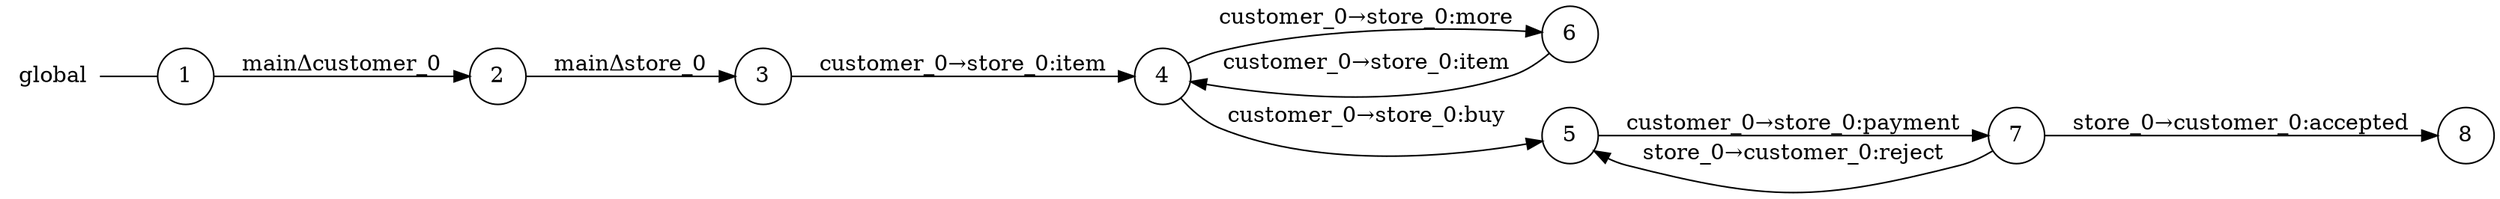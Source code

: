 digraph global {
	rankdir="LR";
	n_0 [label="global", shape="plaintext"];
	n_1 [id="5", shape=circle, label="5"];
	n_2 [id="6", shape=circle, label="6"];
	n_3 [id="1", shape=circle, label="1"];
	n_0 -> n_3 [arrowhead=none];
	n_4 [id="2", shape=circle, label="2"];
	n_5 [id="8", shape=circle, label="8"];
	n_6 [id="4", shape=circle, label="4"];
	n_7 [id="7", shape=circle, label="7"];
	n_8 [id="3", shape=circle, label="3"];

	n_1 -> n_7 [id="[$e|5]", label="customer_0→store_0:payment"];
	n_4 -> n_8 [id="[$e|1]", label="mainΔstore_0"];
	n_3 -> n_4 [id="[$e|0]", label="mainΔcustomer_0"];
	n_6 -> n_1 [id="[$e|3]", label="customer_0→store_0:buy"];
	n_2 -> n_6 [id="[$e|6]", label="customer_0→store_0:item"];
	n_6 -> n_2 [id="[$e|4]", label="customer_0→store_0:more"];
	n_7 -> n_5 [id="[$e|8]", label="store_0→customer_0:accepted"];
	n_7 -> n_1 [id="[$e|7]", label="store_0→customer_0:reject"];
	n_8 -> n_6 [id="[$e|2]", label="customer_0→store_0:item"];
}
